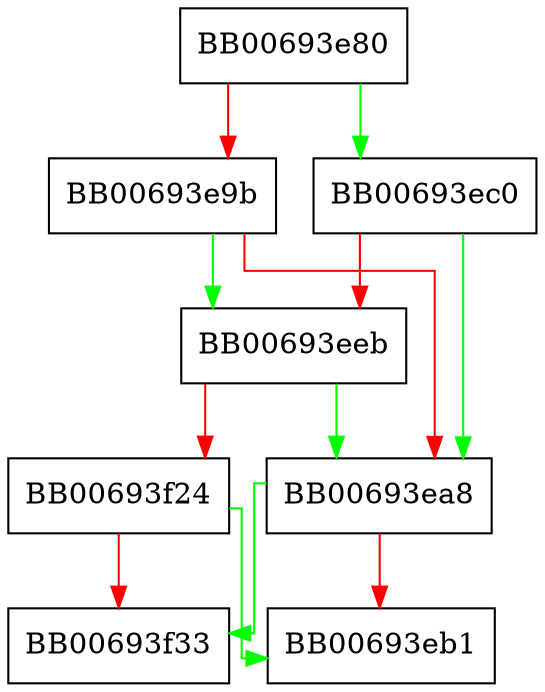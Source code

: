 digraph sha1_update {
  node [shape="box"];
  graph [splines=ortho];
  BB00693e80 -> BB00693ec0 [color="green"];
  BB00693e80 -> BB00693e9b [color="red"];
  BB00693e9b -> BB00693eeb [color="green"];
  BB00693e9b -> BB00693ea8 [color="red"];
  BB00693ea8 -> BB00693f33 [color="green"];
  BB00693ea8 -> BB00693eb1 [color="red"];
  BB00693ec0 -> BB00693ea8 [color="green"];
  BB00693ec0 -> BB00693eeb [color="red"];
  BB00693eeb -> BB00693ea8 [color="green"];
  BB00693eeb -> BB00693f24 [color="red"];
  BB00693f24 -> BB00693eb1 [color="green"];
  BB00693f24 -> BB00693f33 [color="red"];
}
